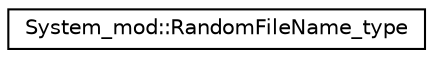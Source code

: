 digraph "Graphical Class Hierarchy"
{
 // LATEX_PDF_SIZE
  edge [fontname="Helvetica",fontsize="10",labelfontname="Helvetica",labelfontsize="10"];
  node [fontname="Helvetica",fontsize="10",shape=record];
  rankdir="LR";
  Node0 [label="System_mod::RandomFileName_type",height=0.2,width=0.4,color="black", fillcolor="white", style="filled",URL="$structSystem__mod_1_1RandomFileName__type.html",tooltip="The RandomFileName_type class."];
}
